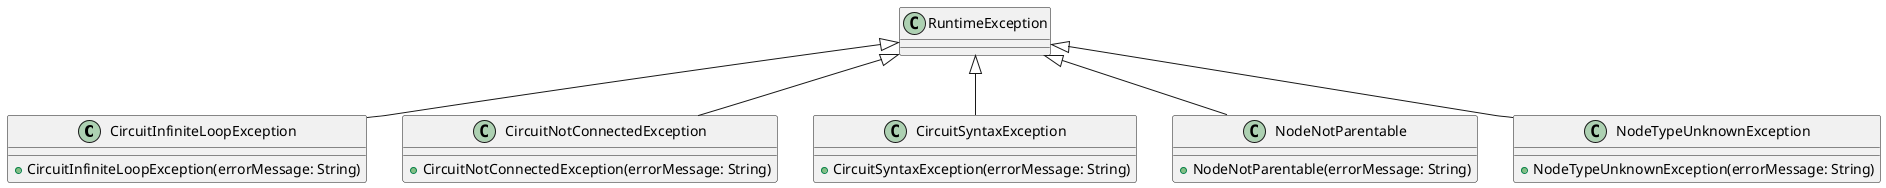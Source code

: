 @startuml

class CircuitInfiniteLoopException extends RuntimeException {
    +CircuitInfiniteLoopException(errorMessage: String)
}

class CircuitNotConnectedException extends RuntimeException {
    +CircuitNotConnectedException(errorMessage: String)
}

class CircuitSyntaxException extends RuntimeException {
    +CircuitSyntaxException(errorMessage: String)
}

class NodeNotParentable extends RuntimeException {
    +NodeNotParentable(errorMessage: String)
}

class NodeTypeUnknownException extends RuntimeException {
    +NodeTypeUnknownException(errorMessage: String)
}

@enduml